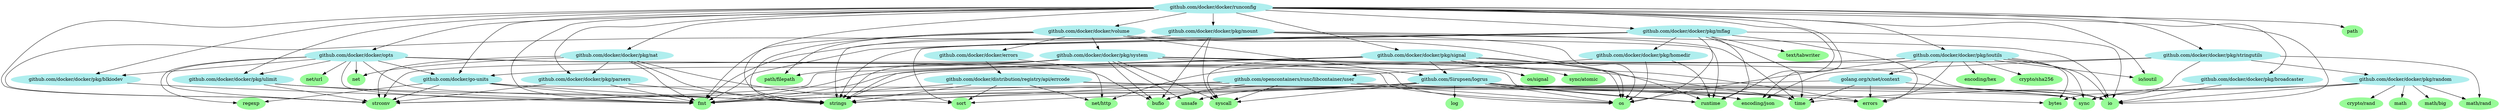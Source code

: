 digraph godep {
0 [label="github.com/docker/docker/pkg/mount" style="filled" color="paleturquoise"];
0 -> 1;
0 -> 2;
0 -> 3;
0 -> 4;
0 -> 5;
0 -> 6;
0 -> 7;
8 [label="sync/atomic" style="filled" color="palegreen"];
9 [label="encoding/json" style="filled" color="palegreen"];
10 [label="github.com/docker/docker/pkg/random" style="filled" color="paleturquoise"];
10 -> 11;
10 -> 3;
10 -> 12;
10 -> 13;
10 -> 14;
10 -> 15;
10 -> 7;
12 [label="math" style="filled" color="palegreen"];
16 [label="github.com/docker/docker/pkg/system" style="filled" color="paleturquoise"];
16 -> 1;
16 -> 17;
16 -> 18;
16 -> 3;
16 -> 4;
16 -> 19;
16 -> 20;
16 -> 5;
16 -> 6;
16 -> 7;
16 -> 21;
22 [label="github.com/docker/docker/opts" style="filled" color="paleturquoise"];
22 -> 1;
22 -> 2;
22 -> 23;
22 -> 24;
22 -> 18;
22 -> 25;
22 -> 26;
22 -> 4;
22 -> 27;
22 -> 28;
22 -> 20;
22 -> 5;
1 [label="bufio" style="filled" color="palegreen"];
29 [label="github.com/docker/docker/errors" style="filled" color="paleturquoise"];
29 -> 30;
29 -> 31;
24 [label="github.com/docker/docker/pkg/ulimit" style="filled" color="paleturquoise"];
24 -> 2;
24 -> 20;
24 -> 5;
26 [label="net/url" style="filled" color="palegreen"];
32 [label="github.com/docker/docker/pkg/nat" style="filled" color="paleturquoise"];
32 -> 2;
32 -> 33;
32 -> 25;
32 -> 34;
32 -> 20;
32 -> 5;
30 [label="github.com/docker/distribution/registry/api/errcode" style="filled" color="paleturquoise"];
30 -> 9;
30 -> 2;
30 -> 31;
30 -> 34;
30 -> 5;
30 -> 15;
19 [label="path/filepath" style="filled" color="palegreen"];
25 [label="net" style="filled" color="palegreen"];
4 [label="os" style="filled" color="palegreen"];
6 [label="syscall" style="filled" color="palegreen"];
34 [label="sort" style="filled" color="palegreen"];
35 [label="text/tabwriter" style="filled" color="palegreen"];
33 [label="github.com/docker/docker/pkg/parsers" style="filled" color="paleturquoise"];
33 -> 2;
33 -> 20;
33 -> 5;
36 [label="github.com/Sirupsen/logrus" style="filled" color="paleturquoise"];
36 -> 1;
36 -> 37;
36 -> 9;
36 -> 2;
36 -> 3;
36 -> 38;
36 -> 4;
36 -> 28;
36 -> 34;
36 -> 5;
36 -> 15;
36 -> 6;
36 -> 7;
36 -> 21;
38 [label="log" style="filled" color="palegreen"];
2 [label="fmt" style="filled" color="palegreen"];
7 [label="time" style="filled" color="palegreen"];
39 [label="encoding/hex" style="filled" color="palegreen"];
21 [label="unsafe" style="filled" color="palegreen"];
15 [label="sync" style="filled" color="palegreen"];
14 [label="math/rand" style="filled" color="palegreen"];
40 [label="github.com/docker/docker/pkg/ioutils" style="filled" color="paleturquoise"];
40 -> 37;
40 -> 41;
40 -> 39;
40 -> 17;
40 -> 2;
40 -> 42;
40 -> 3;
40 -> 43;
40 -> 31;
40 -> 4;
40 -> 15;
41 [label="crypto/sha256" style="filled" color="palegreen"];
44 [label="github.com/opencontainers/runc/libcontainer/user" style="filled" color="paleturquoise"];
44 -> 1;
44 -> 17;
44 -> 2;
44 -> 3;
44 -> 4;
44 -> 20;
44 -> 5;
44 -> 6;
45 [label="github.com/docker/docker/pkg/stringutils" style="filled" color="paleturquoise"];
45 -> 37;
45 -> 9;
45 -> 10;
45 -> 14;
45 -> 5;
13 [label="math/big" style="filled" color="palegreen"];
20 [label="strconv" style="filled" color="palegreen"];
37 [label="bytes" style="filled" color="palegreen"];
17 [label="errors" style="filled" color="palegreen"];
43 [label="io/ioutil" style="filled" color="palegreen"];
31 [label="net/http" style="filled" color="palegreen"];
46 [label="github.com/docker/docker/pkg/mflag" style="filled" color="paleturquoise"];
46 -> 17;
46 -> 2;
46 -> 47;
46 -> 3;
46 -> 4;
46 -> 28;
46 -> 34;
46 -> 20;
46 -> 5;
46 -> 35;
46 -> 7;
48 [label="github.com/docker/docker/pkg/broadcaster" style="filled" color="paleturquoise"];
48 -> 3;
48 -> 15;
49 [label="os/signal" style="filled" color="palegreen"];
50 [label="github.com/docker/docker/volume" style="filled" color="paleturquoise"];
50 -> 2;
50 -> 36;
50 -> 29;
50 -> 16;
50 -> 4;
50 -> 19;
50 -> 28;
50 -> 5;
51 [label="github.com/docker/docker/runconfig" style="filled" color="paleturquoise"];
51 -> 9;
51 -> 2;
51 -> 22;
51 -> 23;
51 -> 48;
51 -> 40;
51 -> 46;
51 -> 0;
51 -> 32;
51 -> 33;
51 -> 52;
51 -> 45;
51 -> 24;
51 -> 50;
51 -> 18;
51 -> 3;
51 -> 43;
51 -> 53;
51 -> 28;
51 -> 20;
51 -> 5;
3 [label="io" style="filled" color="palegreen"];
42 [label="golang.org/x/net/context" style="filled" color="paleturquoise"];
42 -> 17;
42 -> 2;
42 -> 15;
42 -> 7;
11 [label="crypto/rand" style="filled" color="palegreen"];
18 [label="github.com/docker/go-units" style="filled" color="paleturquoise"];
18 -> 2;
18 -> 27;
18 -> 20;
18 -> 5;
18 -> 7;
27 [label="regexp" style="filled" color="palegreen"];
28 [label="runtime" style="filled" color="palegreen"];
47 [label="github.com/docker/docker/pkg/homedir" style="filled" color="paleturquoise"];
47 -> 44;
47 -> 4;
47 -> 28;
52 [label="github.com/docker/docker/pkg/signal" style="filled" color="paleturquoise"];
52 -> 2;
52 -> 36;
52 -> 4;
52 -> 49;
52 -> 28;
52 -> 20;
52 -> 5;
52 -> 8;
52 -> 6;
5 [label="strings" style="filled" color="palegreen"];
23 [label="github.com/docker/docker/pkg/blkiodev" style="filled" color="paleturquoise"];
23 -> 2;
53 [label="path" style="filled" color="palegreen"];
}

